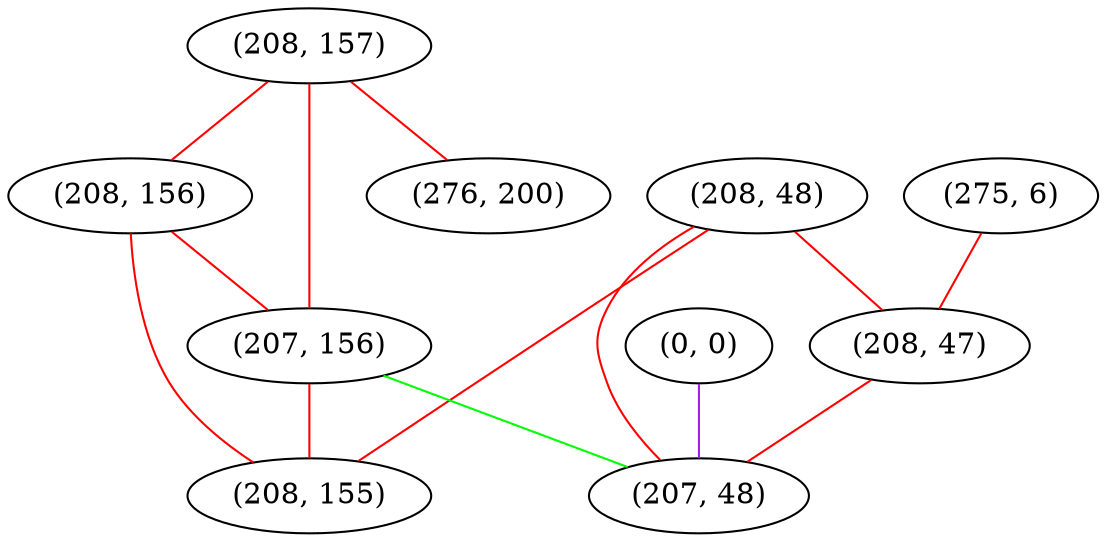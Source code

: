 graph "" {
"(208, 48)";
"(275, 6)";
"(208, 157)";
"(208, 156)";
"(207, 156)";
"(208, 155)";
"(0, 0)";
"(208, 47)";
"(276, 200)";
"(207, 48)";
"(208, 48)" -- "(208, 155)"  [color=red, key=0, weight=1];
"(208, 48)" -- "(207, 48)"  [color=red, key=0, weight=1];
"(208, 48)" -- "(208, 47)"  [color=red, key=0, weight=1];
"(275, 6)" -- "(208, 47)"  [color=red, key=0, weight=1];
"(208, 157)" -- "(207, 156)"  [color=red, key=0, weight=1];
"(208, 157)" -- "(208, 156)"  [color=red, key=0, weight=1];
"(208, 157)" -- "(276, 200)"  [color=red, key=0, weight=1];
"(208, 156)" -- "(207, 156)"  [color=red, key=0, weight=1];
"(208, 156)" -- "(208, 155)"  [color=red, key=0, weight=1];
"(207, 156)" -- "(208, 155)"  [color=red, key=0, weight=1];
"(207, 156)" -- "(207, 48)"  [color=green, key=0, weight=2];
"(0, 0)" -- "(207, 48)"  [color=purple, key=0, weight=4];
"(208, 47)" -- "(207, 48)"  [color=red, key=0, weight=1];
}

